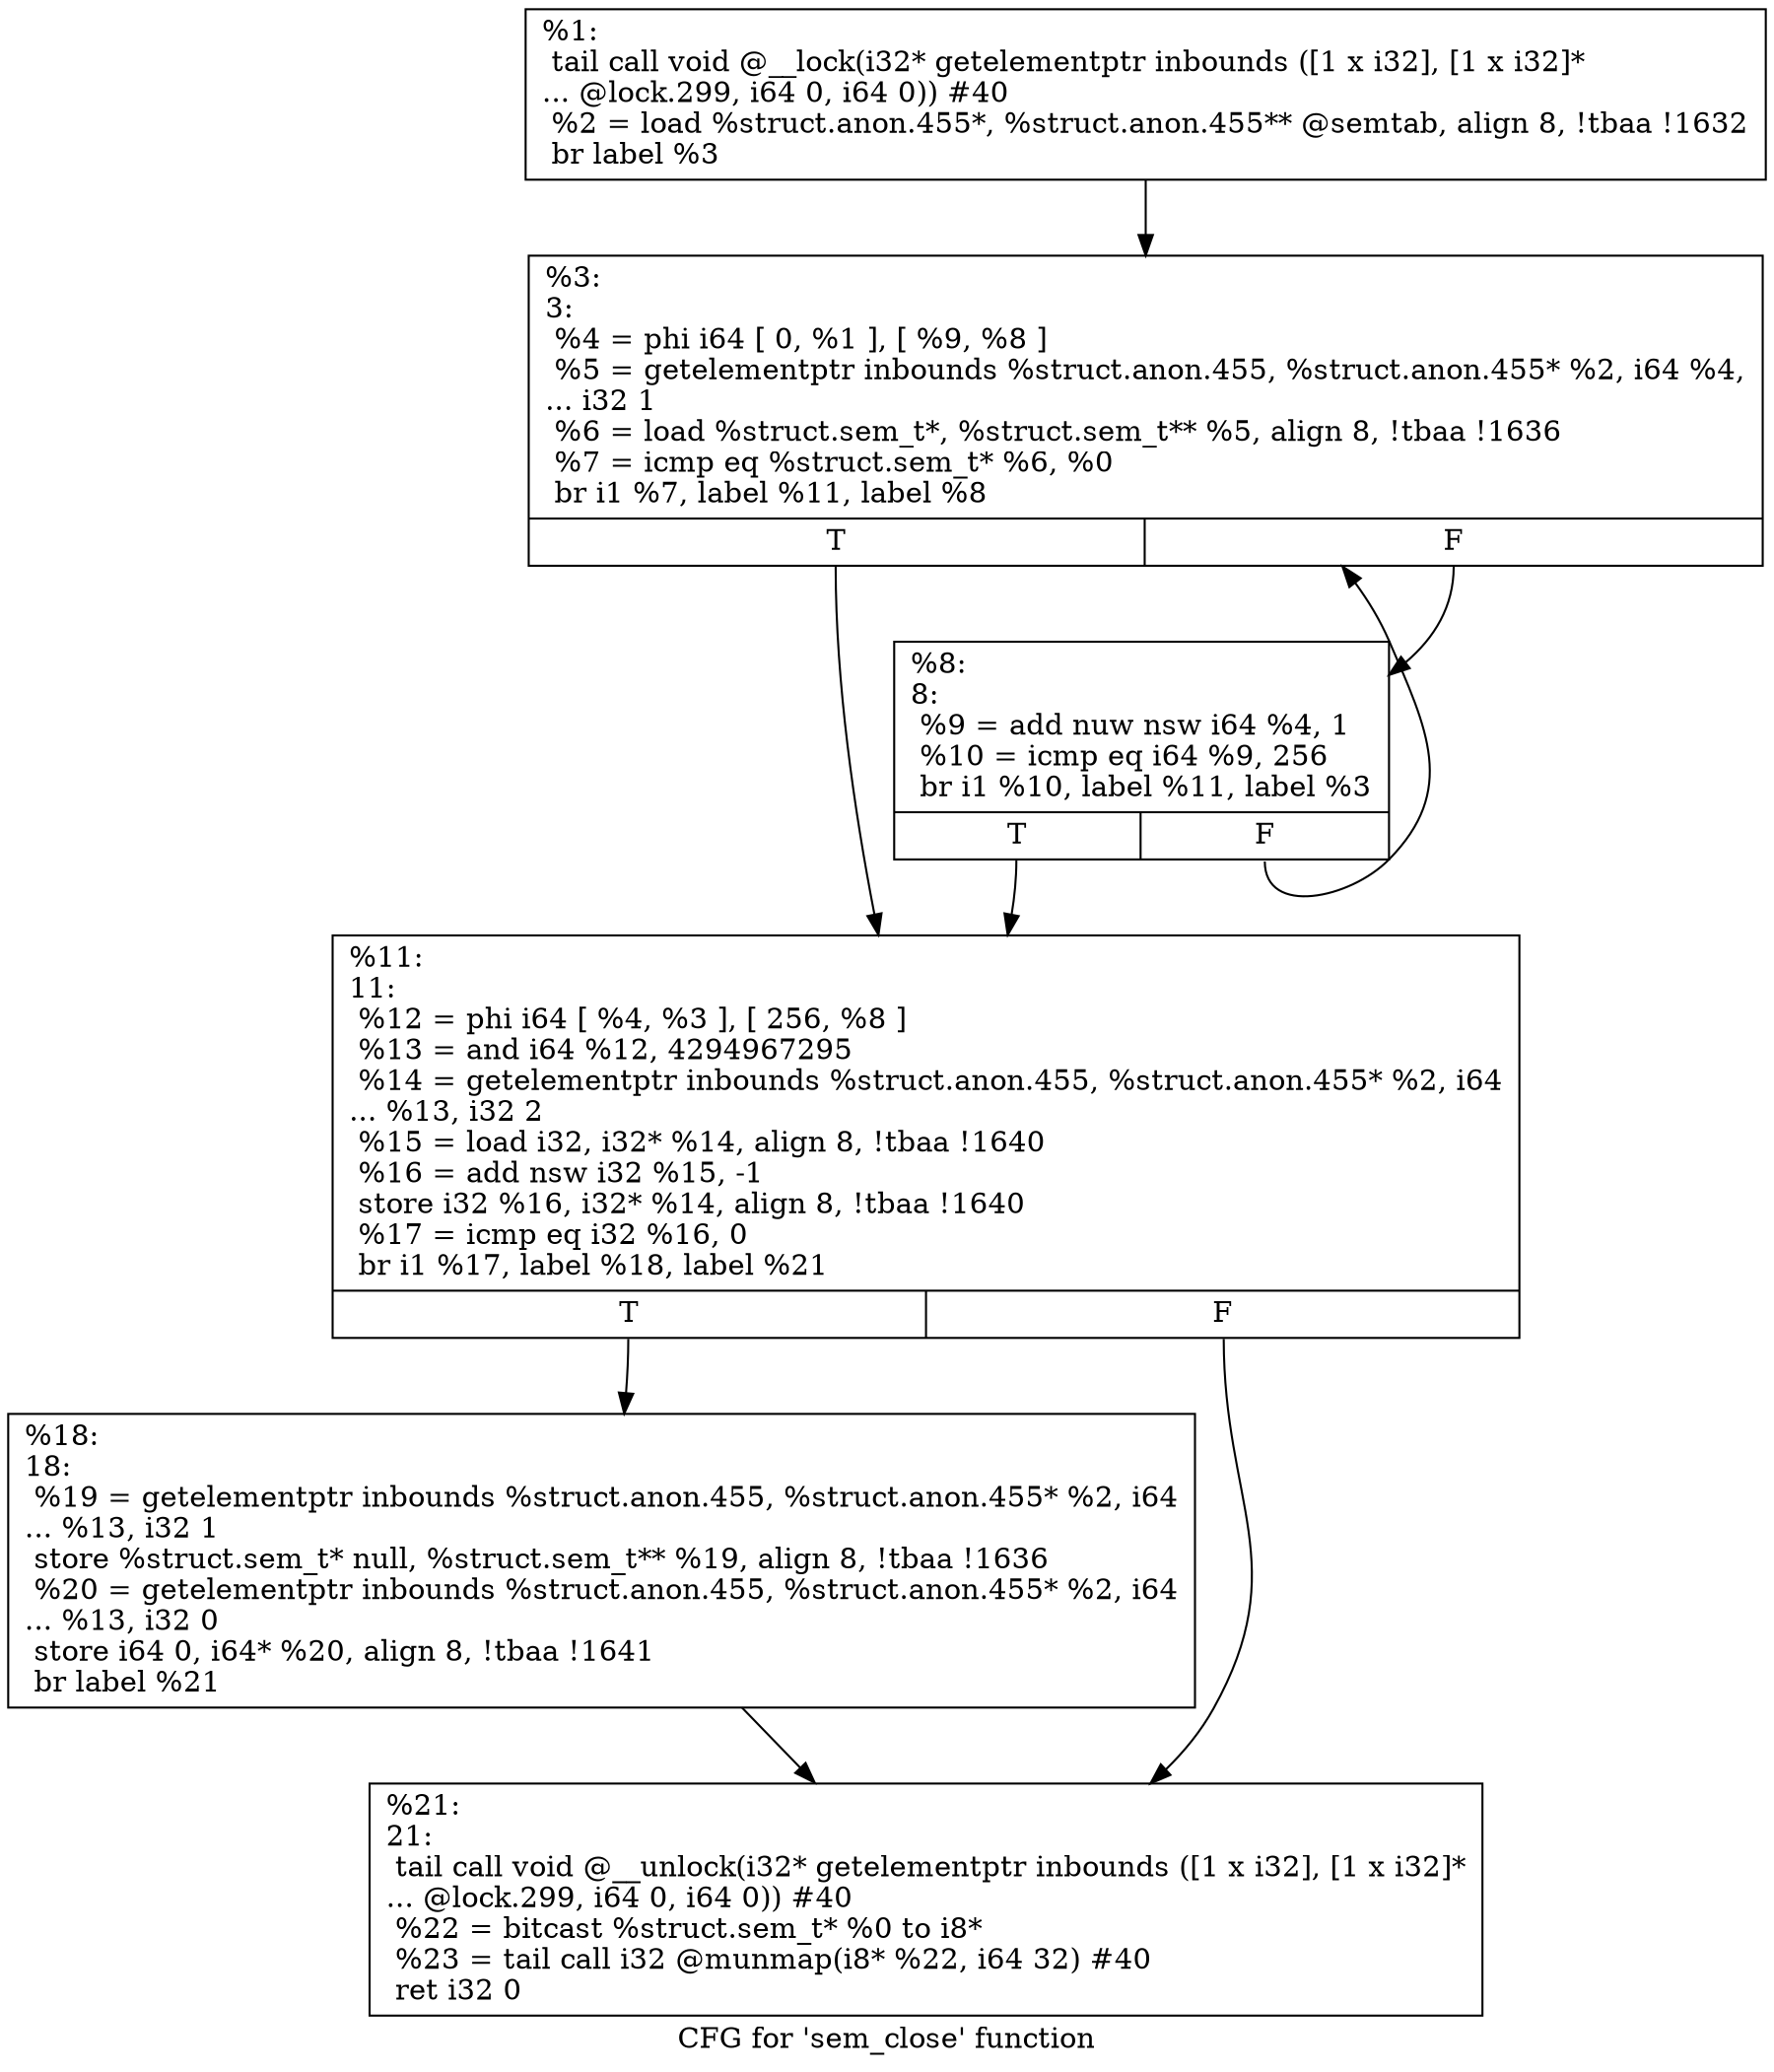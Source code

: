 digraph "CFG for 'sem_close' function" {
	label="CFG for 'sem_close' function";

	Node0x19498b0 [shape=record,label="{%1:\l  tail call void @__lock(i32* getelementptr inbounds ([1 x i32], [1 x i32]*\l... @lock.299, i64 0, i64 0)) #40\l  %2 = load %struct.anon.455*, %struct.anon.455** @semtab, align 8, !tbaa !1632\l  br label %3\l}"];
	Node0x19498b0 -> Node0x1949940;
	Node0x1949940 [shape=record,label="{%3:\l3:                                                \l  %4 = phi i64 [ 0, %1 ], [ %9, %8 ]\l  %5 = getelementptr inbounds %struct.anon.455, %struct.anon.455* %2, i64 %4,\l... i32 1\l  %6 = load %struct.sem_t*, %struct.sem_t** %5, align 8, !tbaa !1636\l  %7 = icmp eq %struct.sem_t* %6, %0\l  br i1 %7, label %11, label %8\l|{<s0>T|<s1>F}}"];
	Node0x1949940:s0 -> Node0x19499e0;
	Node0x1949940:s1 -> Node0x1949990;
	Node0x1949990 [shape=record,label="{%8:\l8:                                                \l  %9 = add nuw nsw i64 %4, 1\l  %10 = icmp eq i64 %9, 256\l  br i1 %10, label %11, label %3\l|{<s0>T|<s1>F}}"];
	Node0x1949990:s0 -> Node0x19499e0;
	Node0x1949990:s1 -> Node0x1949940;
	Node0x19499e0 [shape=record,label="{%11:\l11:                                               \l  %12 = phi i64 [ %4, %3 ], [ 256, %8 ]\l  %13 = and i64 %12, 4294967295\l  %14 = getelementptr inbounds %struct.anon.455, %struct.anon.455* %2, i64\l... %13, i32 2\l  %15 = load i32, i32* %14, align 8, !tbaa !1640\l  %16 = add nsw i32 %15, -1\l  store i32 %16, i32* %14, align 8, !tbaa !1640\l  %17 = icmp eq i32 %16, 0\l  br i1 %17, label %18, label %21\l|{<s0>T|<s1>F}}"];
	Node0x19499e0:s0 -> Node0x1949a30;
	Node0x19499e0:s1 -> Node0x1949a80;
	Node0x1949a30 [shape=record,label="{%18:\l18:                                               \l  %19 = getelementptr inbounds %struct.anon.455, %struct.anon.455* %2, i64\l... %13, i32 1\l  store %struct.sem_t* null, %struct.sem_t** %19, align 8, !tbaa !1636\l  %20 = getelementptr inbounds %struct.anon.455, %struct.anon.455* %2, i64\l... %13, i32 0\l  store i64 0, i64* %20, align 8, !tbaa !1641\l  br label %21\l}"];
	Node0x1949a30 -> Node0x1949a80;
	Node0x1949a80 [shape=record,label="{%21:\l21:                                               \l  tail call void @__unlock(i32* getelementptr inbounds ([1 x i32], [1 x i32]*\l... @lock.299, i64 0, i64 0)) #40\l  %22 = bitcast %struct.sem_t* %0 to i8*\l  %23 = tail call i32 @munmap(i8* %22, i64 32) #40\l  ret i32 0\l}"];
}
